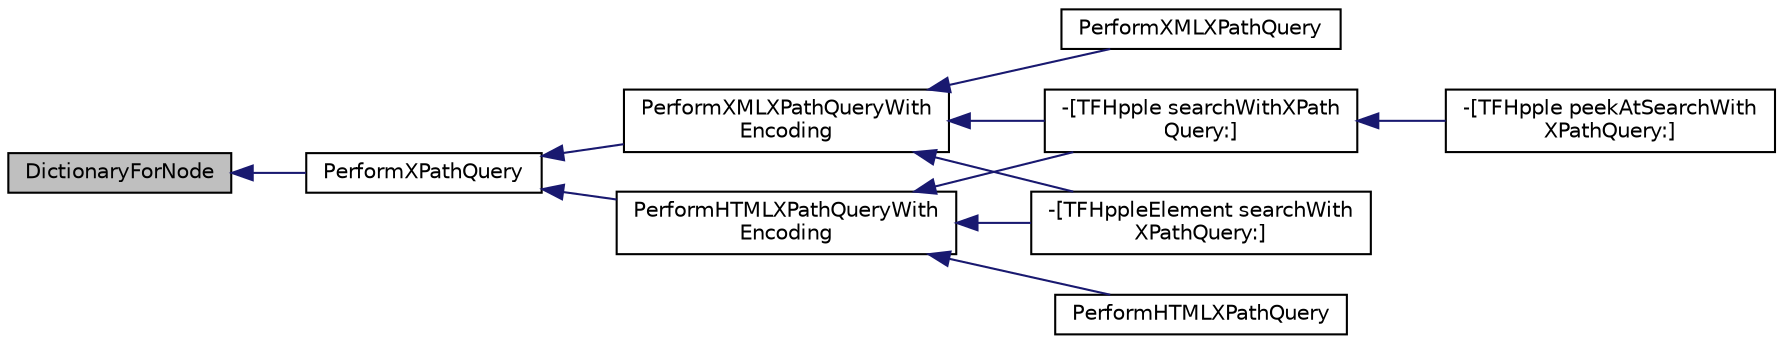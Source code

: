 digraph "DictionaryForNode"
{
  edge [fontname="Helvetica",fontsize="10",labelfontname="Helvetica",labelfontsize="10"];
  node [fontname="Helvetica",fontsize="10",shape=record];
  rankdir="LR";
  Node1 [label="DictionaryForNode",height=0.2,width=0.4,color="black", fillcolor="grey75", style="filled", fontcolor="black"];
  Node1 -> Node2 [dir="back",color="midnightblue",fontsize="10",style="solid",fontname="Helvetica"];
  Node2 [label="PerformXPathQuery",height=0.2,width=0.4,color="black", fillcolor="white", style="filled",URL="$_x_path_query_8m.html#ae96b3b982878c5c8b16a8f565165297e"];
  Node2 -> Node3 [dir="back",color="midnightblue",fontsize="10",style="solid",fontname="Helvetica"];
  Node3 [label="PerformHTMLXPathQueryWith\lEncoding",height=0.2,width=0.4,color="black", fillcolor="white", style="filled",URL="$_x_path_query_8m.html#a0955d09455324bebcb72f4c804b12f15"];
  Node3 -> Node4 [dir="back",color="midnightblue",fontsize="10",style="solid",fontname="Helvetica"];
  Node4 [label="-[TFHpple searchWithXPath\lQuery:]",height=0.2,width=0.4,color="black", fillcolor="white", style="filled",URL="$interface_t_f_hpple.html#a5c912f232c2f3b9ef5cf164227ce1016"];
  Node4 -> Node5 [dir="back",color="midnightblue",fontsize="10",style="solid",fontname="Helvetica"];
  Node5 [label="-[TFHpple peekAtSearchWith\lXPathQuery:]",height=0.2,width=0.4,color="black", fillcolor="white", style="filled",URL="$interface_t_f_hpple.html#abe341e921def7fa82a96ed265ce2fd4e"];
  Node3 -> Node6 [dir="back",color="midnightblue",fontsize="10",style="solid",fontname="Helvetica"];
  Node6 [label="-[TFHppleElement searchWith\lXPathQuery:]",height=0.2,width=0.4,color="black", fillcolor="white", style="filled",URL="$interface_t_f_hpple_element.html#af82deb9f4a9a92339829b9bab17ab9b9"];
  Node3 -> Node7 [dir="back",color="midnightblue",fontsize="10",style="solid",fontname="Helvetica"];
  Node7 [label="PerformHTMLXPathQuery",height=0.2,width=0.4,color="black", fillcolor="white", style="filled",URL="$_x_path_query_8m.html#a1280e9da9886a0d8d1d72a9665d599a9"];
  Node2 -> Node8 [dir="back",color="midnightblue",fontsize="10",style="solid",fontname="Helvetica"];
  Node8 [label="PerformXMLXPathQueryWith\lEncoding",height=0.2,width=0.4,color="black", fillcolor="white", style="filled",URL="$_x_path_query_8m.html#a9f8f81e335d8f3c3abdd131d5b5f3172"];
  Node8 -> Node4 [dir="back",color="midnightblue",fontsize="10",style="solid",fontname="Helvetica"];
  Node8 -> Node6 [dir="back",color="midnightblue",fontsize="10",style="solid",fontname="Helvetica"];
  Node8 -> Node9 [dir="back",color="midnightblue",fontsize="10",style="solid",fontname="Helvetica"];
  Node9 [label="PerformXMLXPathQuery",height=0.2,width=0.4,color="black", fillcolor="white", style="filled",URL="$_x_path_query_8m.html#a3a2dd70846127018a049f049e1621eda"];
}
